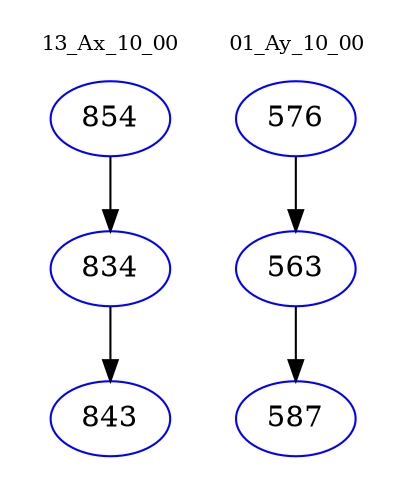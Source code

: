 digraph{
subgraph cluster_0 {
color = white
label = "13_Ax_10_00";
fontsize=10;
T0_854 [label="854", color="blue"]
T0_854 -> T0_834 [color="black"]
T0_834 [label="834", color="blue"]
T0_834 -> T0_843 [color="black"]
T0_843 [label="843", color="blue"]
}
subgraph cluster_1 {
color = white
label = "01_Ay_10_00";
fontsize=10;
T1_576 [label="576", color="blue"]
T1_576 -> T1_563 [color="black"]
T1_563 [label="563", color="blue"]
T1_563 -> T1_587 [color="black"]
T1_587 [label="587", color="blue"]
}
}
